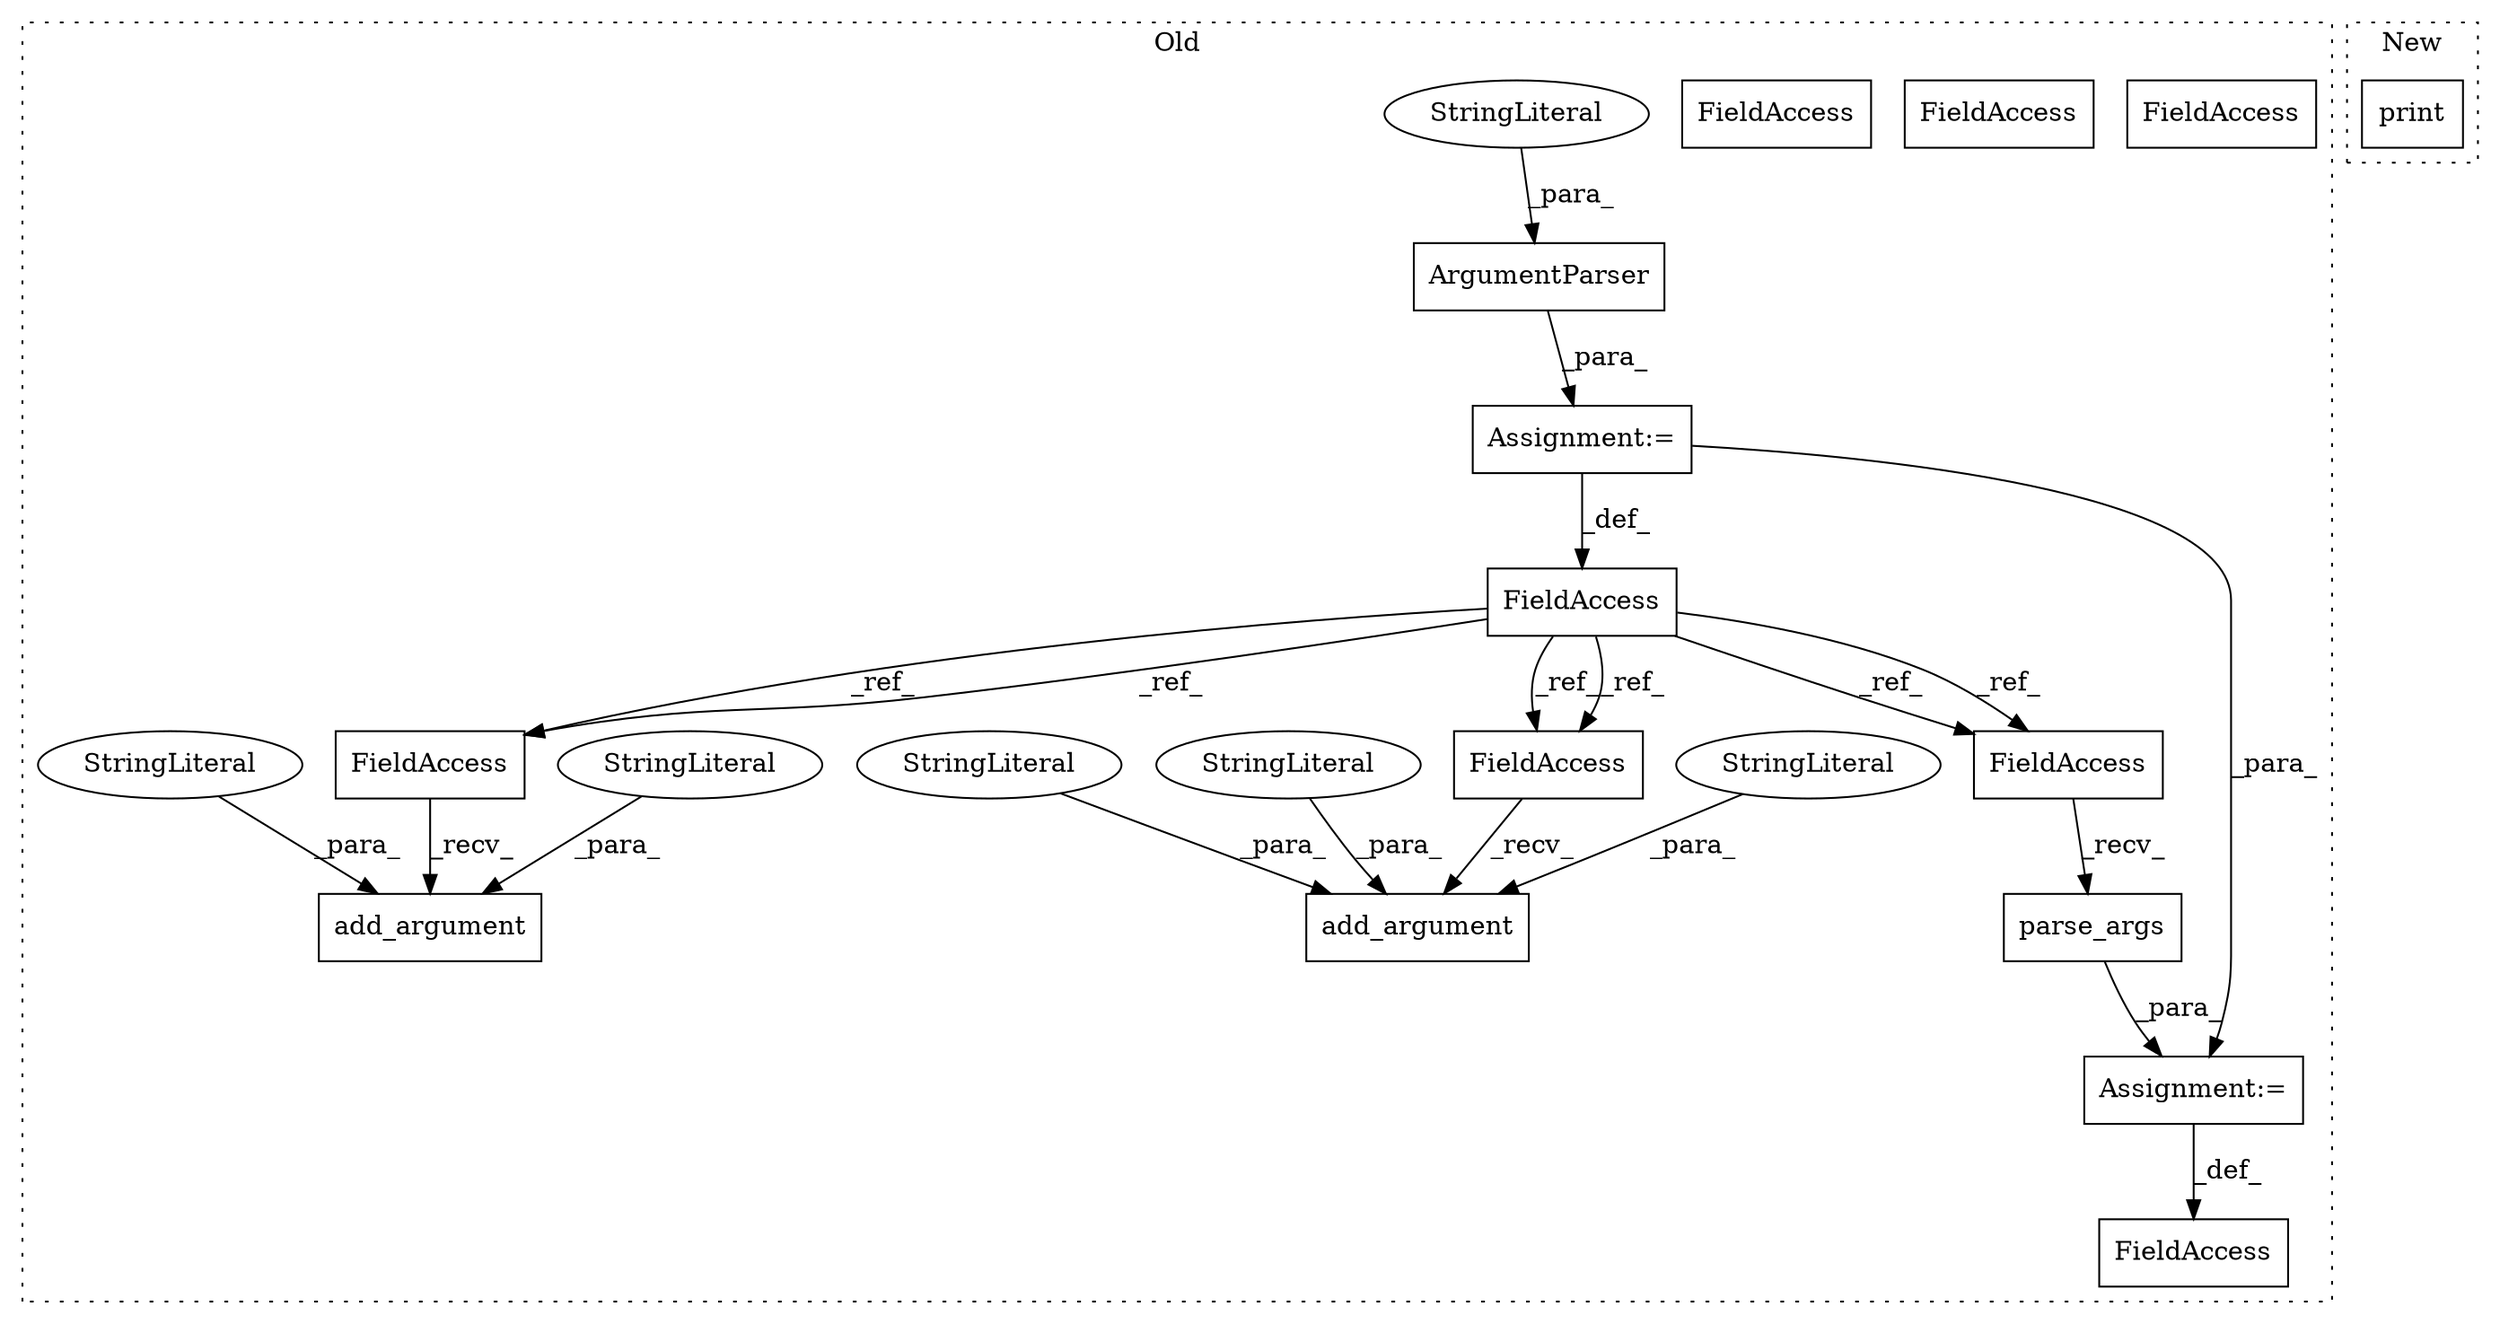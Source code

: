 digraph G {
subgraph cluster0 {
1 [label="parse_args" a="32" s="5059" l="12" shape="box"];
3 [label="Assignment:=" a="7" s="5051" l="1" shape="box"];
4 [label="FieldAccess" a="22" s="5052" l="6" shape="box"];
5 [label="FieldAccess" a="22" s="5046" l="5" shape="box"];
6 [label="ArgumentParser" a="32" s="4743,4803" l="15,1" shape="box"];
7 [label="add_argument" a="32" s="4819,4918" l="13,1" shape="box"];
8 [label="StringLiteral" a="45" s="4846" l="19" shape="ellipse"];
9 [label="FieldAccess" a="22" s="4812" l="6" shape="box"];
10 [label="FieldAccess" a="22" s="4727" l="6" shape="box"];
11 [label="FieldAccess" a="22" s="4927" l="6" shape="box"];
12 [label="add_argument" a="32" s="4934,5037" l="13,1" shape="box"];
13 [label="StringLiteral" a="45" s="4758" l="45" shape="ellipse"];
14 [label="StringLiteral" a="45" s="4832" l="13" shape="ellipse"];
15 [label="StringLiteral" a="45" s="4947" l="16" shape="ellipse"];
16 [label="StringLiteral" a="45" s="4866" l="52" shape="ellipse"];
17 [label="StringLiteral" a="45" s="4964" l="11" shape="ellipse"];
18 [label="Assignment:=" a="7" s="4733" l="1" shape="box"];
19 [label="FieldAccess" a="22" s="5052" l="6" shape="box"];
20 [label="FieldAccess" a="22" s="4812" l="6" shape="box"];
21 [label="FieldAccess" a="22" s="4927" l="6" shape="box"];
label = "Old";
style="dotted";
}
subgraph cluster1 {
2 [label="print" a="32" s="5340,5365" l="6,1" shape="box"];
label = "New";
style="dotted";
}
1 -> 3 [label="_para_"];
3 -> 5 [label="_def_"];
6 -> 18 [label="_para_"];
8 -> 7 [label="_para_"];
10 -> 19 [label="_ref_"];
10 -> 20 [label="_ref_"];
10 -> 21 [label="_ref_"];
10 -> 19 [label="_ref_"];
10 -> 20 [label="_ref_"];
10 -> 21 [label="_ref_"];
13 -> 6 [label="_para_"];
14 -> 7 [label="_para_"];
15 -> 12 [label="_para_"];
16 -> 7 [label="_para_"];
17 -> 12 [label="_para_"];
18 -> 3 [label="_para_"];
18 -> 10 [label="_def_"];
19 -> 1 [label="_recv_"];
20 -> 7 [label="_recv_"];
21 -> 12 [label="_recv_"];
}